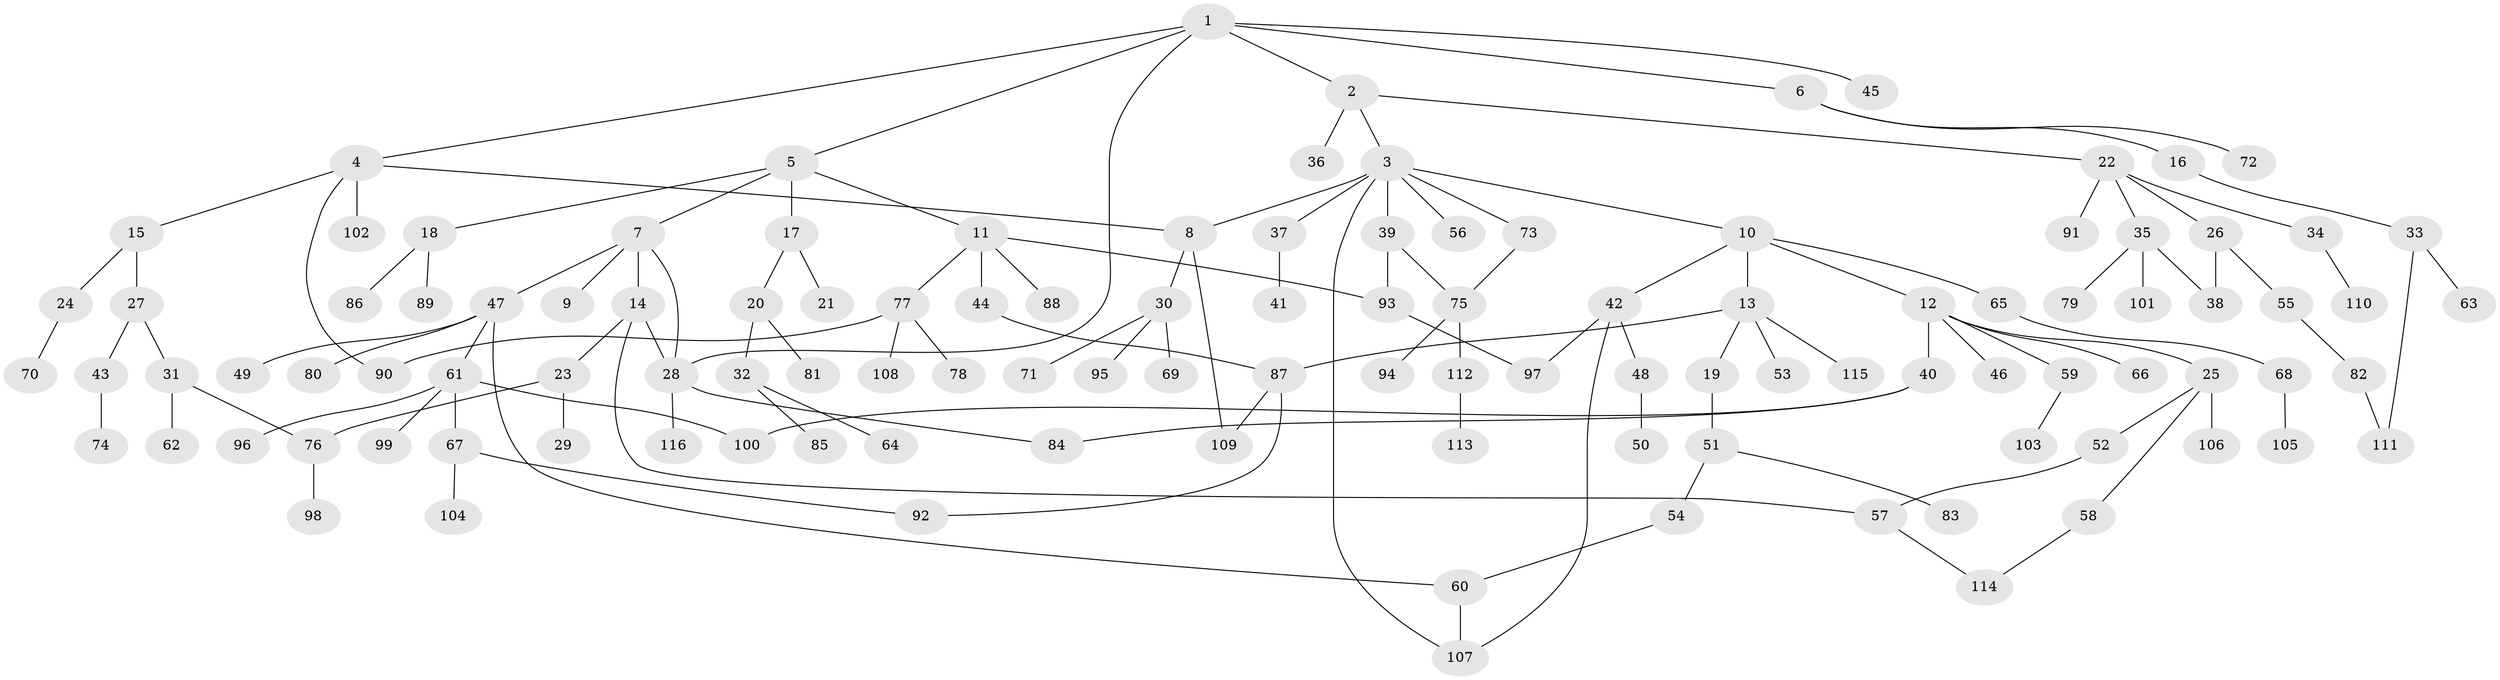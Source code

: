 // coarse degree distribution, {4: 0.1111111111111111, 1: 0.5061728395061729, 2: 0.2222222222222222, 6: 0.012345679012345678, 5: 0.06172839506172839, 8: 0.012345679012345678, 3: 0.04938271604938271, 15: 0.012345679012345678, 7: 0.012345679012345678}
// Generated by graph-tools (version 1.1) at 2025/45/03/04/25 21:45:54]
// undirected, 116 vertices, 135 edges
graph export_dot {
graph [start="1"]
  node [color=gray90,style=filled];
  1;
  2;
  3;
  4;
  5;
  6;
  7;
  8;
  9;
  10;
  11;
  12;
  13;
  14;
  15;
  16;
  17;
  18;
  19;
  20;
  21;
  22;
  23;
  24;
  25;
  26;
  27;
  28;
  29;
  30;
  31;
  32;
  33;
  34;
  35;
  36;
  37;
  38;
  39;
  40;
  41;
  42;
  43;
  44;
  45;
  46;
  47;
  48;
  49;
  50;
  51;
  52;
  53;
  54;
  55;
  56;
  57;
  58;
  59;
  60;
  61;
  62;
  63;
  64;
  65;
  66;
  67;
  68;
  69;
  70;
  71;
  72;
  73;
  74;
  75;
  76;
  77;
  78;
  79;
  80;
  81;
  82;
  83;
  84;
  85;
  86;
  87;
  88;
  89;
  90;
  91;
  92;
  93;
  94;
  95;
  96;
  97;
  98;
  99;
  100;
  101;
  102;
  103;
  104;
  105;
  106;
  107;
  108;
  109;
  110;
  111;
  112;
  113;
  114;
  115;
  116;
  1 -- 2;
  1 -- 4;
  1 -- 5;
  1 -- 6;
  1 -- 45;
  1 -- 28;
  2 -- 3;
  2 -- 22;
  2 -- 36;
  3 -- 10;
  3 -- 37;
  3 -- 39;
  3 -- 56;
  3 -- 73;
  3 -- 107;
  3 -- 8;
  4 -- 8;
  4 -- 15;
  4 -- 90;
  4 -- 102;
  5 -- 7;
  5 -- 11;
  5 -- 17;
  5 -- 18;
  6 -- 16;
  6 -- 72;
  7 -- 9;
  7 -- 14;
  7 -- 28;
  7 -- 47;
  8 -- 30;
  8 -- 109;
  10 -- 12;
  10 -- 13;
  10 -- 42;
  10 -- 65;
  11 -- 44;
  11 -- 77;
  11 -- 88;
  11 -- 93;
  12 -- 25;
  12 -- 40;
  12 -- 46;
  12 -- 59;
  12 -- 66;
  13 -- 19;
  13 -- 53;
  13 -- 115;
  13 -- 87;
  14 -- 23;
  14 -- 57;
  14 -- 28;
  15 -- 24;
  15 -- 27;
  16 -- 33;
  17 -- 20;
  17 -- 21;
  18 -- 86;
  18 -- 89;
  19 -- 51;
  20 -- 32;
  20 -- 81;
  22 -- 26;
  22 -- 34;
  22 -- 35;
  22 -- 91;
  23 -- 29;
  23 -- 76;
  24 -- 70;
  25 -- 52;
  25 -- 58;
  25 -- 106;
  26 -- 38;
  26 -- 55;
  27 -- 31;
  27 -- 43;
  28 -- 84;
  28 -- 116;
  30 -- 69;
  30 -- 71;
  30 -- 95;
  31 -- 62;
  31 -- 76;
  32 -- 64;
  32 -- 85;
  33 -- 63;
  33 -- 111;
  34 -- 110;
  35 -- 79;
  35 -- 101;
  35 -- 38;
  37 -- 41;
  39 -- 93;
  39 -- 75;
  40 -- 100;
  40 -- 84;
  42 -- 48;
  42 -- 97;
  42 -- 107;
  43 -- 74;
  44 -- 87;
  47 -- 49;
  47 -- 60;
  47 -- 61;
  47 -- 80;
  48 -- 50;
  51 -- 54;
  51 -- 83;
  52 -- 57;
  54 -- 60;
  55 -- 82;
  57 -- 114;
  58 -- 114;
  59 -- 103;
  60 -- 107;
  61 -- 67;
  61 -- 96;
  61 -- 99;
  61 -- 100;
  65 -- 68;
  67 -- 92;
  67 -- 104;
  68 -- 105;
  73 -- 75;
  75 -- 94;
  75 -- 112;
  76 -- 98;
  77 -- 78;
  77 -- 108;
  77 -- 90;
  82 -- 111;
  87 -- 109;
  87 -- 92;
  93 -- 97;
  112 -- 113;
}
